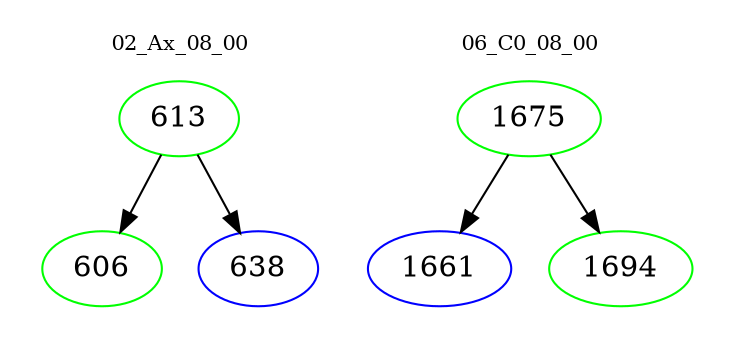digraph{
subgraph cluster_0 {
color = white
label = "02_Ax_08_00";
fontsize=10;
T0_613 [label="613", color="green"]
T0_613 -> T0_606 [color="black"]
T0_606 [label="606", color="green"]
T0_613 -> T0_638 [color="black"]
T0_638 [label="638", color="blue"]
}
subgraph cluster_1 {
color = white
label = "06_C0_08_00";
fontsize=10;
T1_1675 [label="1675", color="green"]
T1_1675 -> T1_1661 [color="black"]
T1_1661 [label="1661", color="blue"]
T1_1675 -> T1_1694 [color="black"]
T1_1694 [label="1694", color="green"]
}
}
